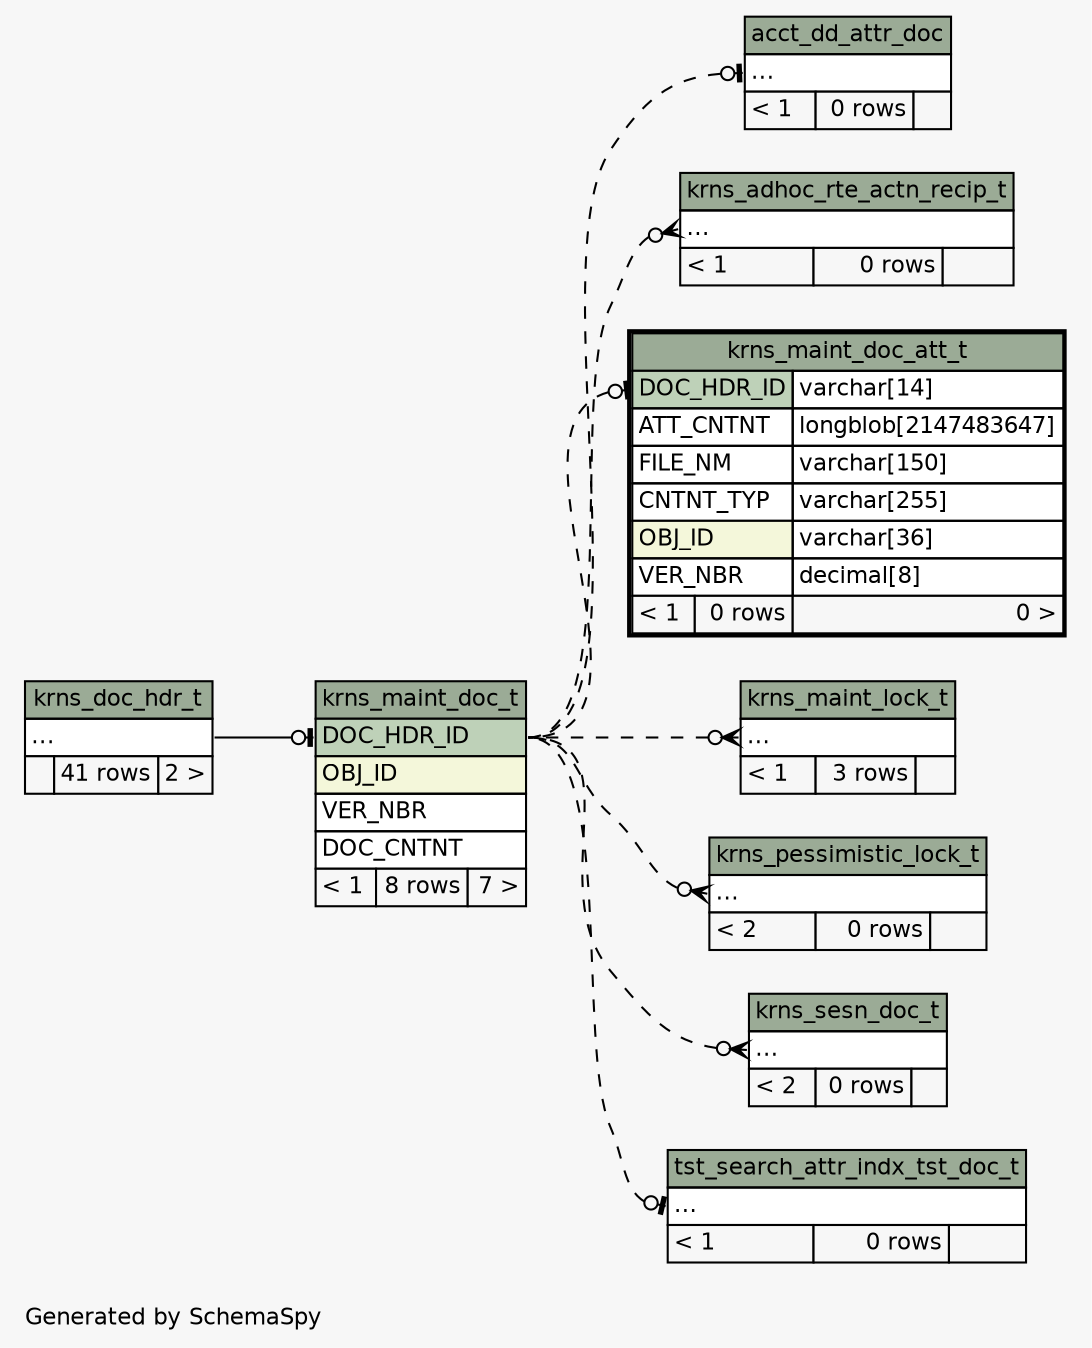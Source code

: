// dot 2.28.0 on Mac OS X 10.7.2
// SchemaSpy rev 590
digraph "impliedTwoDegreesRelationshipsDiagram" {
  graph [
    rankdir="RL"
    bgcolor="#f7f7f7"
    label="\nGenerated by SchemaSpy"
    labeljust="l"
    nodesep="0.18"
    ranksep="0.46"
    fontname="Helvetica"
    fontsize="11"
  ];
  node [
    fontname="Helvetica"
    fontsize="11"
    shape="plaintext"
  ];
  edge [
    arrowsize="0.8"
  ];
  "acct_dd_attr_doc":"elipses":w -> "krns_maint_doc_t":"DOC_HDR_ID":e [arrowhead=none dir=back arrowtail=teeodot style=dashed];
  "krns_adhoc_rte_actn_recip_t":"elipses":w -> "krns_maint_doc_t":"DOC_HDR_ID":e [arrowhead=none dir=back arrowtail=crowodot style=dashed];
  "krns_maint_doc_att_t":"DOC_HDR_ID":w -> "krns_maint_doc_t":"DOC_HDR_ID":e [arrowhead=none dir=back arrowtail=teeodot style=dashed];
  "krns_maint_doc_t":"DOC_HDR_ID":w -> "krns_doc_hdr_t":"elipses":e [arrowhead=none dir=back arrowtail=teeodot];
  "krns_maint_lock_t":"elipses":w -> "krns_maint_doc_t":"DOC_HDR_ID":e [arrowhead=none dir=back arrowtail=crowodot style=dashed];
  "krns_pessimistic_lock_t":"elipses":w -> "krns_maint_doc_t":"DOC_HDR_ID":e [arrowhead=none dir=back arrowtail=crowodot style=dashed];
  "krns_sesn_doc_t":"elipses":w -> "krns_maint_doc_t":"DOC_HDR_ID":e [arrowhead=none dir=back arrowtail=crowodot style=dashed];
  "tst_search_attr_indx_tst_doc_t":"elipses":w -> "krns_maint_doc_t":"DOC_HDR_ID":e [arrowhead=none dir=back arrowtail=teeodot style=dashed];
  "acct_dd_attr_doc" [
    label=<
    <TABLE BORDER="0" CELLBORDER="1" CELLSPACING="0" BGCOLOR="#ffffff">
      <TR><TD COLSPAN="3" BGCOLOR="#9bab96" ALIGN="CENTER">acct_dd_attr_doc</TD></TR>
      <TR><TD PORT="elipses" COLSPAN="3" ALIGN="LEFT">...</TD></TR>
      <TR><TD ALIGN="LEFT" BGCOLOR="#f7f7f7">&lt; 1</TD><TD ALIGN="RIGHT" BGCOLOR="#f7f7f7">0 rows</TD><TD ALIGN="RIGHT" BGCOLOR="#f7f7f7">  </TD></TR>
    </TABLE>>
    URL="acct_dd_attr_doc.html"
    tooltip="acct_dd_attr_doc"
  ];
  "krns_adhoc_rte_actn_recip_t" [
    label=<
    <TABLE BORDER="0" CELLBORDER="1" CELLSPACING="0" BGCOLOR="#ffffff">
      <TR><TD COLSPAN="3" BGCOLOR="#9bab96" ALIGN="CENTER">krns_adhoc_rte_actn_recip_t</TD></TR>
      <TR><TD PORT="elipses" COLSPAN="3" ALIGN="LEFT">...</TD></TR>
      <TR><TD ALIGN="LEFT" BGCOLOR="#f7f7f7">&lt; 1</TD><TD ALIGN="RIGHT" BGCOLOR="#f7f7f7">0 rows</TD><TD ALIGN="RIGHT" BGCOLOR="#f7f7f7">  </TD></TR>
    </TABLE>>
    URL="krns_adhoc_rte_actn_recip_t.html"
    tooltip="krns_adhoc_rte_actn_recip_t"
  ];
  "krns_doc_hdr_t" [
    label=<
    <TABLE BORDER="0" CELLBORDER="1" CELLSPACING="0" BGCOLOR="#ffffff">
      <TR><TD COLSPAN="3" BGCOLOR="#9bab96" ALIGN="CENTER">krns_doc_hdr_t</TD></TR>
      <TR><TD PORT="elipses" COLSPAN="3" ALIGN="LEFT">...</TD></TR>
      <TR><TD ALIGN="LEFT" BGCOLOR="#f7f7f7">  </TD><TD ALIGN="RIGHT" BGCOLOR="#f7f7f7">41 rows</TD><TD ALIGN="RIGHT" BGCOLOR="#f7f7f7">2 &gt;</TD></TR>
    </TABLE>>
    URL="krns_doc_hdr_t.html"
    tooltip="krns_doc_hdr_t"
  ];
  "krns_maint_doc_att_t" [
    label=<
    <TABLE BORDER="2" CELLBORDER="1" CELLSPACING="0" BGCOLOR="#ffffff">
      <TR><TD COLSPAN="3" BGCOLOR="#9bab96" ALIGN="CENTER">krns_maint_doc_att_t</TD></TR>
      <TR><TD PORT="DOC_HDR_ID" COLSPAN="2" BGCOLOR="#bed1b8" ALIGN="LEFT">DOC_HDR_ID</TD><TD PORT="DOC_HDR_ID.type" ALIGN="LEFT">varchar[14]</TD></TR>
      <TR><TD PORT="ATT_CNTNT" COLSPAN="2" ALIGN="LEFT">ATT_CNTNT</TD><TD PORT="ATT_CNTNT.type" ALIGN="LEFT">longblob[2147483647]</TD></TR>
      <TR><TD PORT="FILE_NM" COLSPAN="2" ALIGN="LEFT">FILE_NM</TD><TD PORT="FILE_NM.type" ALIGN="LEFT">varchar[150]</TD></TR>
      <TR><TD PORT="CNTNT_TYP" COLSPAN="2" ALIGN="LEFT">CNTNT_TYP</TD><TD PORT="CNTNT_TYP.type" ALIGN="LEFT">varchar[255]</TD></TR>
      <TR><TD PORT="OBJ_ID" COLSPAN="2" BGCOLOR="#f4f7da" ALIGN="LEFT">OBJ_ID</TD><TD PORT="OBJ_ID.type" ALIGN="LEFT">varchar[36]</TD></TR>
      <TR><TD PORT="VER_NBR" COLSPAN="2" ALIGN="LEFT">VER_NBR</TD><TD PORT="VER_NBR.type" ALIGN="LEFT">decimal[8]</TD></TR>
      <TR><TD ALIGN="LEFT" BGCOLOR="#f7f7f7">&lt; 1</TD><TD ALIGN="RIGHT" BGCOLOR="#f7f7f7">0 rows</TD><TD ALIGN="RIGHT" BGCOLOR="#f7f7f7">0 &gt;</TD></TR>
    </TABLE>>
    URL="krns_maint_doc_att_t.html"
    tooltip="krns_maint_doc_att_t"
  ];
  "krns_maint_doc_t" [
    label=<
    <TABLE BORDER="0" CELLBORDER="1" CELLSPACING="0" BGCOLOR="#ffffff">
      <TR><TD COLSPAN="3" BGCOLOR="#9bab96" ALIGN="CENTER">krns_maint_doc_t</TD></TR>
      <TR><TD PORT="DOC_HDR_ID" COLSPAN="3" BGCOLOR="#bed1b8" ALIGN="LEFT">DOC_HDR_ID</TD></TR>
      <TR><TD PORT="OBJ_ID" COLSPAN="3" BGCOLOR="#f4f7da" ALIGN="LEFT">OBJ_ID</TD></TR>
      <TR><TD PORT="VER_NBR" COLSPAN="3" ALIGN="LEFT">VER_NBR</TD></TR>
      <TR><TD PORT="DOC_CNTNT" COLSPAN="3" ALIGN="LEFT">DOC_CNTNT</TD></TR>
      <TR><TD ALIGN="LEFT" BGCOLOR="#f7f7f7">&lt; 1</TD><TD ALIGN="RIGHT" BGCOLOR="#f7f7f7">8 rows</TD><TD ALIGN="RIGHT" BGCOLOR="#f7f7f7">7 &gt;</TD></TR>
    </TABLE>>
    URL="krns_maint_doc_t.html"
    tooltip="krns_maint_doc_t"
  ];
  "krns_maint_lock_t" [
    label=<
    <TABLE BORDER="0" CELLBORDER="1" CELLSPACING="0" BGCOLOR="#ffffff">
      <TR><TD COLSPAN="3" BGCOLOR="#9bab96" ALIGN="CENTER">krns_maint_lock_t</TD></TR>
      <TR><TD PORT="elipses" COLSPAN="3" ALIGN="LEFT">...</TD></TR>
      <TR><TD ALIGN="LEFT" BGCOLOR="#f7f7f7">&lt; 1</TD><TD ALIGN="RIGHT" BGCOLOR="#f7f7f7">3 rows</TD><TD ALIGN="RIGHT" BGCOLOR="#f7f7f7">  </TD></TR>
    </TABLE>>
    URL="krns_maint_lock_t.html"
    tooltip="krns_maint_lock_t"
  ];
  "krns_pessimistic_lock_t" [
    label=<
    <TABLE BORDER="0" CELLBORDER="1" CELLSPACING="0" BGCOLOR="#ffffff">
      <TR><TD COLSPAN="3" BGCOLOR="#9bab96" ALIGN="CENTER">krns_pessimistic_lock_t</TD></TR>
      <TR><TD PORT="elipses" COLSPAN="3" ALIGN="LEFT">...</TD></TR>
      <TR><TD ALIGN="LEFT" BGCOLOR="#f7f7f7">&lt; 2</TD><TD ALIGN="RIGHT" BGCOLOR="#f7f7f7">0 rows</TD><TD ALIGN="RIGHT" BGCOLOR="#f7f7f7">  </TD></TR>
    </TABLE>>
    URL="krns_pessimistic_lock_t.html"
    tooltip="krns_pessimistic_lock_t"
  ];
  "krns_sesn_doc_t" [
    label=<
    <TABLE BORDER="0" CELLBORDER="1" CELLSPACING="0" BGCOLOR="#ffffff">
      <TR><TD COLSPAN="3" BGCOLOR="#9bab96" ALIGN="CENTER">krns_sesn_doc_t</TD></TR>
      <TR><TD PORT="elipses" COLSPAN="3" ALIGN="LEFT">...</TD></TR>
      <TR><TD ALIGN="LEFT" BGCOLOR="#f7f7f7">&lt; 2</TD><TD ALIGN="RIGHT" BGCOLOR="#f7f7f7">0 rows</TD><TD ALIGN="RIGHT" BGCOLOR="#f7f7f7">  </TD></TR>
    </TABLE>>
    URL="krns_sesn_doc_t.html"
    tooltip="krns_sesn_doc_t"
  ];
  "tst_search_attr_indx_tst_doc_t" [
    label=<
    <TABLE BORDER="0" CELLBORDER="1" CELLSPACING="0" BGCOLOR="#ffffff">
      <TR><TD COLSPAN="3" BGCOLOR="#9bab96" ALIGN="CENTER">tst_search_attr_indx_tst_doc_t</TD></TR>
      <TR><TD PORT="elipses" COLSPAN="3" ALIGN="LEFT">...</TD></TR>
      <TR><TD ALIGN="LEFT" BGCOLOR="#f7f7f7">&lt; 1</TD><TD ALIGN="RIGHT" BGCOLOR="#f7f7f7">0 rows</TD><TD ALIGN="RIGHT" BGCOLOR="#f7f7f7">  </TD></TR>
    </TABLE>>
    URL="tst_search_attr_indx_tst_doc_t.html"
    tooltip="tst_search_attr_indx_tst_doc_t"
  ];
}
